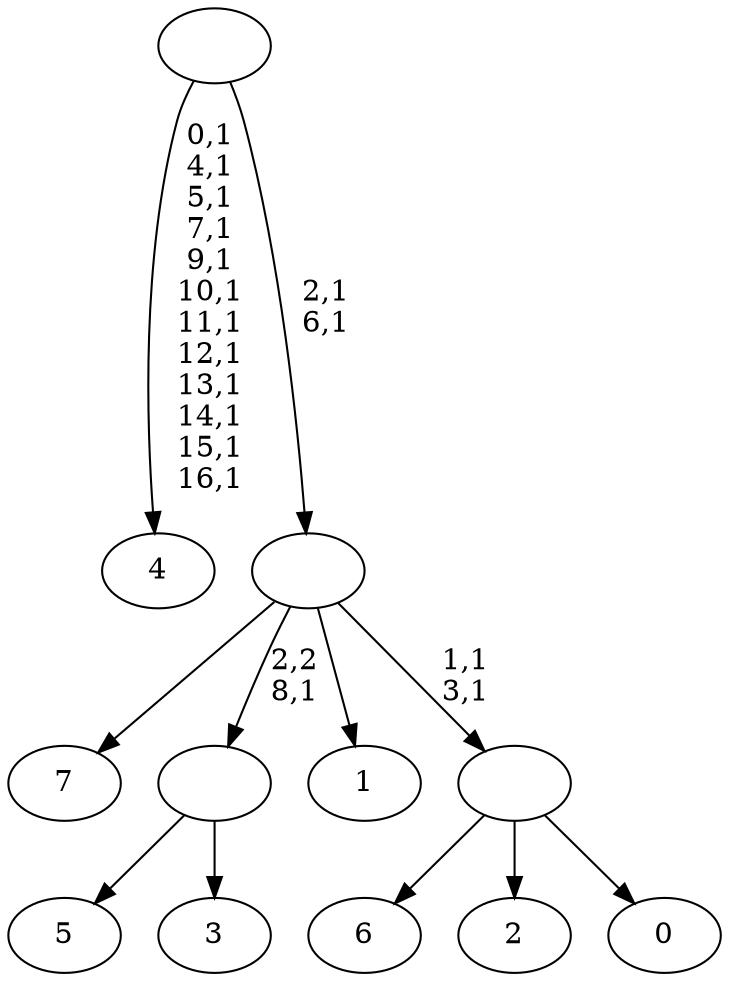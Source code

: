 digraph T {
	25 [label="7"]
	24 [label="6"]
	23 [label="5"]
	22 [label="4"]
	9 [label="3"]
	8 [label=""]
	7 [label="2"]
	6 [label="1"]
	5 [label="0"]
	4 [label=""]
	2 [label=""]
	0 [label=""]
	8 -> 23 [label=""]
	8 -> 9 [label=""]
	4 -> 24 [label=""]
	4 -> 7 [label=""]
	4 -> 5 [label=""]
	2 -> 4 [label="1,1\n3,1"]
	2 -> 25 [label=""]
	2 -> 8 [label="2,2\n8,1"]
	2 -> 6 [label=""]
	0 -> 2 [label="2,1\n6,1"]
	0 -> 22 [label="0,1\n4,1\n5,1\n7,1\n9,1\n10,1\n11,1\n12,1\n13,1\n14,1\n15,1\n16,1"]
}
